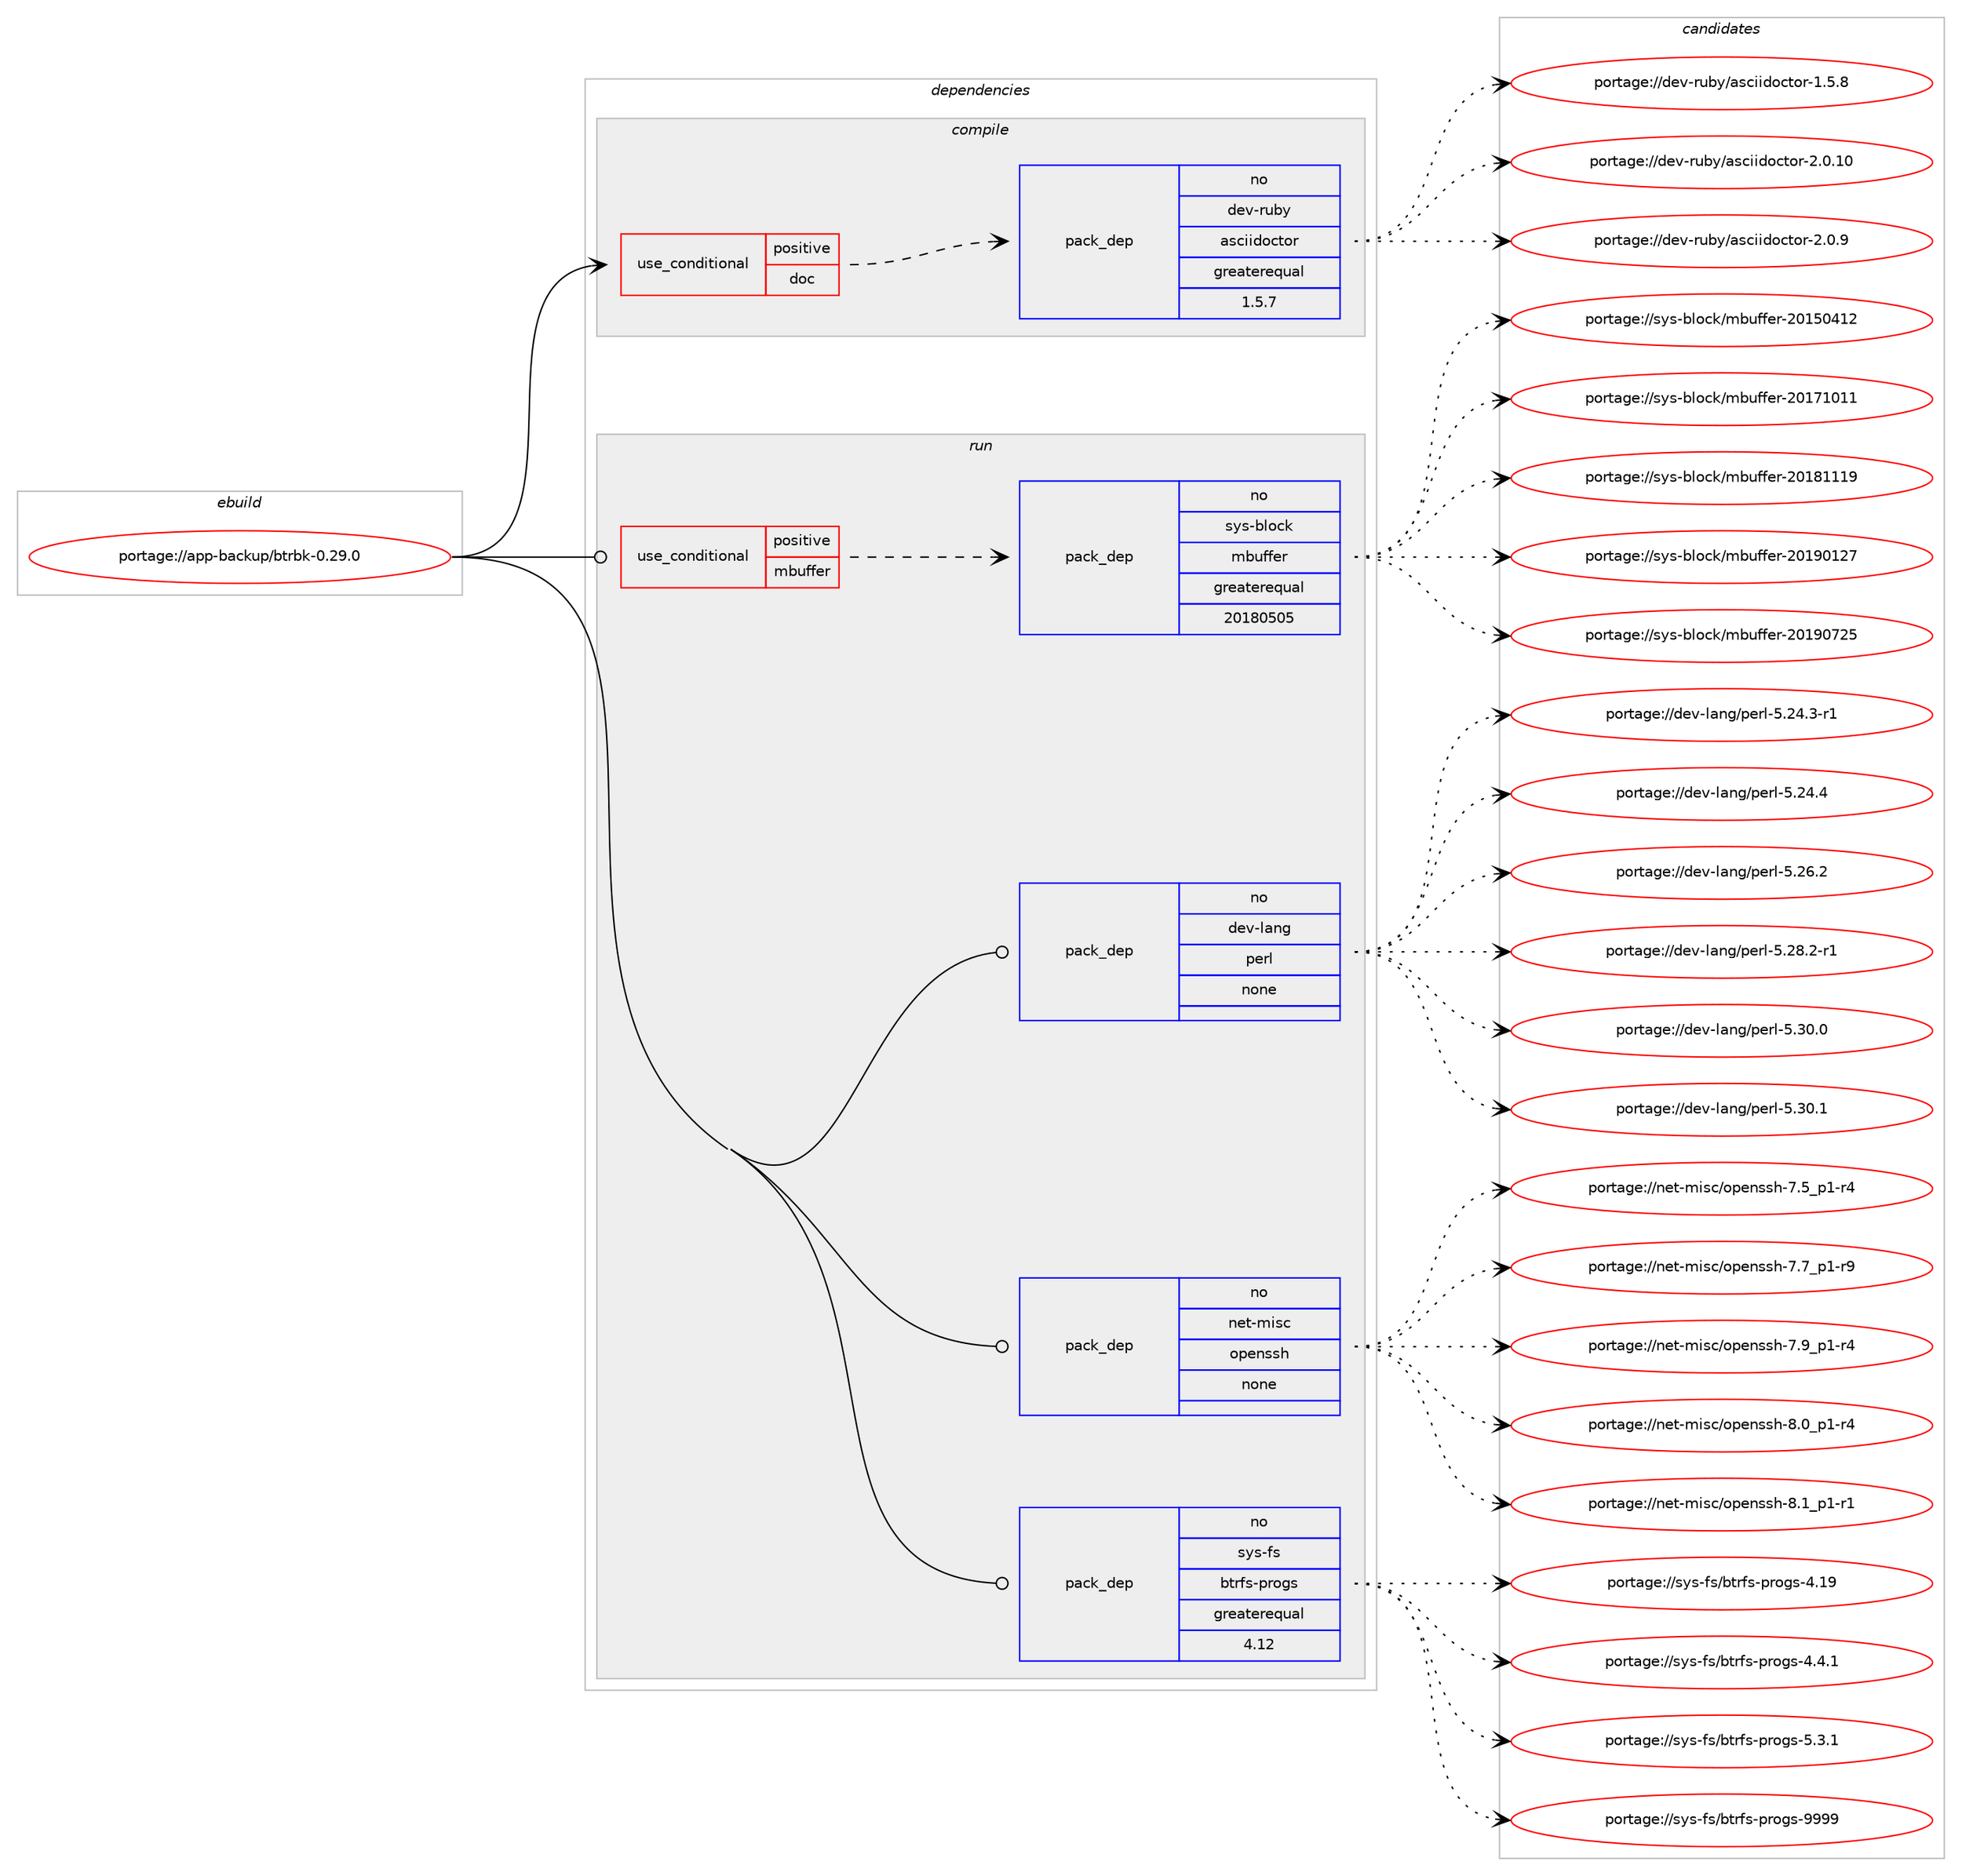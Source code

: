 digraph prolog {

# *************
# Graph options
# *************

newrank=true;
concentrate=true;
compound=true;
graph [rankdir=LR,fontname=Helvetica,fontsize=10,ranksep=1.5];#, ranksep=2.5, nodesep=0.2];
edge  [arrowhead=vee];
node  [fontname=Helvetica,fontsize=10];

# **********
# The ebuild
# **********

subgraph cluster_leftcol {
color=gray;
rank=same;
label=<<i>ebuild</i>>;
id [label="portage://app-backup/btrbk-0.29.0", color=red, width=4, href="../app-backup/btrbk-0.29.0.svg"];
}

# ****************
# The dependencies
# ****************

subgraph cluster_midcol {
color=gray;
label=<<i>dependencies</i>>;
subgraph cluster_compile {
fillcolor="#eeeeee";
style=filled;
label=<<i>compile</i>>;
subgraph cond2816 {
dependency10344 [label=<<TABLE BORDER="0" CELLBORDER="1" CELLSPACING="0" CELLPADDING="4"><TR><TD ROWSPAN="3" CELLPADDING="10">use_conditional</TD></TR><TR><TD>positive</TD></TR><TR><TD>doc</TD></TR></TABLE>>, shape=none, color=red];
subgraph pack7353 {
dependency10345 [label=<<TABLE BORDER="0" CELLBORDER="1" CELLSPACING="0" CELLPADDING="4" WIDTH="220"><TR><TD ROWSPAN="6" CELLPADDING="30">pack_dep</TD></TR><TR><TD WIDTH="110">no</TD></TR><TR><TD>dev-ruby</TD></TR><TR><TD>asciidoctor</TD></TR><TR><TD>greaterequal</TD></TR><TR><TD>1.5.7</TD></TR></TABLE>>, shape=none, color=blue];
}
dependency10344:e -> dependency10345:w [weight=20,style="dashed",arrowhead="vee"];
}
id:e -> dependency10344:w [weight=20,style="solid",arrowhead="vee"];
}
subgraph cluster_compileandrun {
fillcolor="#eeeeee";
style=filled;
label=<<i>compile and run</i>>;
}
subgraph cluster_run {
fillcolor="#eeeeee";
style=filled;
label=<<i>run</i>>;
subgraph cond2817 {
dependency10346 [label=<<TABLE BORDER="0" CELLBORDER="1" CELLSPACING="0" CELLPADDING="4"><TR><TD ROWSPAN="3" CELLPADDING="10">use_conditional</TD></TR><TR><TD>positive</TD></TR><TR><TD>mbuffer</TD></TR></TABLE>>, shape=none, color=red];
subgraph pack7354 {
dependency10347 [label=<<TABLE BORDER="0" CELLBORDER="1" CELLSPACING="0" CELLPADDING="4" WIDTH="220"><TR><TD ROWSPAN="6" CELLPADDING="30">pack_dep</TD></TR><TR><TD WIDTH="110">no</TD></TR><TR><TD>sys-block</TD></TR><TR><TD>mbuffer</TD></TR><TR><TD>greaterequal</TD></TR><TR><TD>20180505</TD></TR></TABLE>>, shape=none, color=blue];
}
dependency10346:e -> dependency10347:w [weight=20,style="dashed",arrowhead="vee"];
}
id:e -> dependency10346:w [weight=20,style="solid",arrowhead="odot"];
subgraph pack7355 {
dependency10348 [label=<<TABLE BORDER="0" CELLBORDER="1" CELLSPACING="0" CELLPADDING="4" WIDTH="220"><TR><TD ROWSPAN="6" CELLPADDING="30">pack_dep</TD></TR><TR><TD WIDTH="110">no</TD></TR><TR><TD>dev-lang</TD></TR><TR><TD>perl</TD></TR><TR><TD>none</TD></TR><TR><TD></TD></TR></TABLE>>, shape=none, color=blue];
}
id:e -> dependency10348:w [weight=20,style="solid",arrowhead="odot"];
subgraph pack7356 {
dependency10349 [label=<<TABLE BORDER="0" CELLBORDER="1" CELLSPACING="0" CELLPADDING="4" WIDTH="220"><TR><TD ROWSPAN="6" CELLPADDING="30">pack_dep</TD></TR><TR><TD WIDTH="110">no</TD></TR><TR><TD>net-misc</TD></TR><TR><TD>openssh</TD></TR><TR><TD>none</TD></TR><TR><TD></TD></TR></TABLE>>, shape=none, color=blue];
}
id:e -> dependency10349:w [weight=20,style="solid",arrowhead="odot"];
subgraph pack7357 {
dependency10350 [label=<<TABLE BORDER="0" CELLBORDER="1" CELLSPACING="0" CELLPADDING="4" WIDTH="220"><TR><TD ROWSPAN="6" CELLPADDING="30">pack_dep</TD></TR><TR><TD WIDTH="110">no</TD></TR><TR><TD>sys-fs</TD></TR><TR><TD>btrfs-progs</TD></TR><TR><TD>greaterequal</TD></TR><TR><TD>4.12</TD></TR></TABLE>>, shape=none, color=blue];
}
id:e -> dependency10350:w [weight=20,style="solid",arrowhead="odot"];
}
}

# **************
# The candidates
# **************

subgraph cluster_choices {
rank=same;
color=gray;
label=<<i>candidates</i>>;

subgraph choice7353 {
color=black;
nodesep=1;
choiceportage100101118451141179812147971159910510510011199116111114454946534656 [label="portage://dev-ruby/asciidoctor-1.5.8", color=red, width=4,href="../dev-ruby/asciidoctor-1.5.8.svg"];
choiceportage10010111845114117981214797115991051051001119911611111445504648464948 [label="portage://dev-ruby/asciidoctor-2.0.10", color=red, width=4,href="../dev-ruby/asciidoctor-2.0.10.svg"];
choiceportage100101118451141179812147971159910510510011199116111114455046484657 [label="portage://dev-ruby/asciidoctor-2.0.9", color=red, width=4,href="../dev-ruby/asciidoctor-2.0.9.svg"];
dependency10345:e -> choiceportage100101118451141179812147971159910510510011199116111114454946534656:w [style=dotted,weight="100"];
dependency10345:e -> choiceportage10010111845114117981214797115991051051001119911611111445504648464948:w [style=dotted,weight="100"];
dependency10345:e -> choiceportage100101118451141179812147971159910510510011199116111114455046484657:w [style=dotted,weight="100"];
}
subgraph choice7354 {
color=black;
nodesep=1;
choiceportage1151211154598108111991074710998117102102101114455048495348524950 [label="portage://sys-block/mbuffer-20150412", color=red, width=4,href="../sys-block/mbuffer-20150412.svg"];
choiceportage1151211154598108111991074710998117102102101114455048495549484949 [label="portage://sys-block/mbuffer-20171011", color=red, width=4,href="../sys-block/mbuffer-20171011.svg"];
choiceportage1151211154598108111991074710998117102102101114455048495649494957 [label="portage://sys-block/mbuffer-20181119", color=red, width=4,href="../sys-block/mbuffer-20181119.svg"];
choiceportage1151211154598108111991074710998117102102101114455048495748495055 [label="portage://sys-block/mbuffer-20190127", color=red, width=4,href="../sys-block/mbuffer-20190127.svg"];
choiceportage1151211154598108111991074710998117102102101114455048495748555053 [label="portage://sys-block/mbuffer-20190725", color=red, width=4,href="../sys-block/mbuffer-20190725.svg"];
dependency10347:e -> choiceportage1151211154598108111991074710998117102102101114455048495348524950:w [style=dotted,weight="100"];
dependency10347:e -> choiceportage1151211154598108111991074710998117102102101114455048495549484949:w [style=dotted,weight="100"];
dependency10347:e -> choiceportage1151211154598108111991074710998117102102101114455048495649494957:w [style=dotted,weight="100"];
dependency10347:e -> choiceportage1151211154598108111991074710998117102102101114455048495748495055:w [style=dotted,weight="100"];
dependency10347:e -> choiceportage1151211154598108111991074710998117102102101114455048495748555053:w [style=dotted,weight="100"];
}
subgraph choice7355 {
color=black;
nodesep=1;
choiceportage100101118451089711010347112101114108455346505246514511449 [label="portage://dev-lang/perl-5.24.3-r1", color=red, width=4,href="../dev-lang/perl-5.24.3-r1.svg"];
choiceportage10010111845108971101034711210111410845534650524652 [label="portage://dev-lang/perl-5.24.4", color=red, width=4,href="../dev-lang/perl-5.24.4.svg"];
choiceportage10010111845108971101034711210111410845534650544650 [label="portage://dev-lang/perl-5.26.2", color=red, width=4,href="../dev-lang/perl-5.26.2.svg"];
choiceportage100101118451089711010347112101114108455346505646504511449 [label="portage://dev-lang/perl-5.28.2-r1", color=red, width=4,href="../dev-lang/perl-5.28.2-r1.svg"];
choiceportage10010111845108971101034711210111410845534651484648 [label="portage://dev-lang/perl-5.30.0", color=red, width=4,href="../dev-lang/perl-5.30.0.svg"];
choiceportage10010111845108971101034711210111410845534651484649 [label="portage://dev-lang/perl-5.30.1", color=red, width=4,href="../dev-lang/perl-5.30.1.svg"];
dependency10348:e -> choiceportage100101118451089711010347112101114108455346505246514511449:w [style=dotted,weight="100"];
dependency10348:e -> choiceportage10010111845108971101034711210111410845534650524652:w [style=dotted,weight="100"];
dependency10348:e -> choiceportage10010111845108971101034711210111410845534650544650:w [style=dotted,weight="100"];
dependency10348:e -> choiceportage100101118451089711010347112101114108455346505646504511449:w [style=dotted,weight="100"];
dependency10348:e -> choiceportage10010111845108971101034711210111410845534651484648:w [style=dotted,weight="100"];
dependency10348:e -> choiceportage10010111845108971101034711210111410845534651484649:w [style=dotted,weight="100"];
}
subgraph choice7356 {
color=black;
nodesep=1;
choiceportage1101011164510910511599471111121011101151151044555465395112494511452 [label="portage://net-misc/openssh-7.5_p1-r4", color=red, width=4,href="../net-misc/openssh-7.5_p1-r4.svg"];
choiceportage1101011164510910511599471111121011101151151044555465595112494511457 [label="portage://net-misc/openssh-7.7_p1-r9", color=red, width=4,href="../net-misc/openssh-7.7_p1-r9.svg"];
choiceportage1101011164510910511599471111121011101151151044555465795112494511452 [label="portage://net-misc/openssh-7.9_p1-r4", color=red, width=4,href="../net-misc/openssh-7.9_p1-r4.svg"];
choiceportage1101011164510910511599471111121011101151151044556464895112494511452 [label="portage://net-misc/openssh-8.0_p1-r4", color=red, width=4,href="../net-misc/openssh-8.0_p1-r4.svg"];
choiceportage1101011164510910511599471111121011101151151044556464995112494511449 [label="portage://net-misc/openssh-8.1_p1-r1", color=red, width=4,href="../net-misc/openssh-8.1_p1-r1.svg"];
dependency10349:e -> choiceportage1101011164510910511599471111121011101151151044555465395112494511452:w [style=dotted,weight="100"];
dependency10349:e -> choiceportage1101011164510910511599471111121011101151151044555465595112494511457:w [style=dotted,weight="100"];
dependency10349:e -> choiceportage1101011164510910511599471111121011101151151044555465795112494511452:w [style=dotted,weight="100"];
dependency10349:e -> choiceportage1101011164510910511599471111121011101151151044556464895112494511452:w [style=dotted,weight="100"];
dependency10349:e -> choiceportage1101011164510910511599471111121011101151151044556464995112494511449:w [style=dotted,weight="100"];
}
subgraph choice7357 {
color=black;
nodesep=1;
choiceportage115121115451021154798116114102115451121141111031154552464957 [label="portage://sys-fs/btrfs-progs-4.19", color=red, width=4,href="../sys-fs/btrfs-progs-4.19.svg"];
choiceportage11512111545102115479811611410211545112114111103115455246524649 [label="portage://sys-fs/btrfs-progs-4.4.1", color=red, width=4,href="../sys-fs/btrfs-progs-4.4.1.svg"];
choiceportage11512111545102115479811611410211545112114111103115455346514649 [label="portage://sys-fs/btrfs-progs-5.3.1", color=red, width=4,href="../sys-fs/btrfs-progs-5.3.1.svg"];
choiceportage115121115451021154798116114102115451121141111031154557575757 [label="portage://sys-fs/btrfs-progs-9999", color=red, width=4,href="../sys-fs/btrfs-progs-9999.svg"];
dependency10350:e -> choiceportage115121115451021154798116114102115451121141111031154552464957:w [style=dotted,weight="100"];
dependency10350:e -> choiceportage11512111545102115479811611410211545112114111103115455246524649:w [style=dotted,weight="100"];
dependency10350:e -> choiceportage11512111545102115479811611410211545112114111103115455346514649:w [style=dotted,weight="100"];
dependency10350:e -> choiceportage115121115451021154798116114102115451121141111031154557575757:w [style=dotted,weight="100"];
}
}

}
